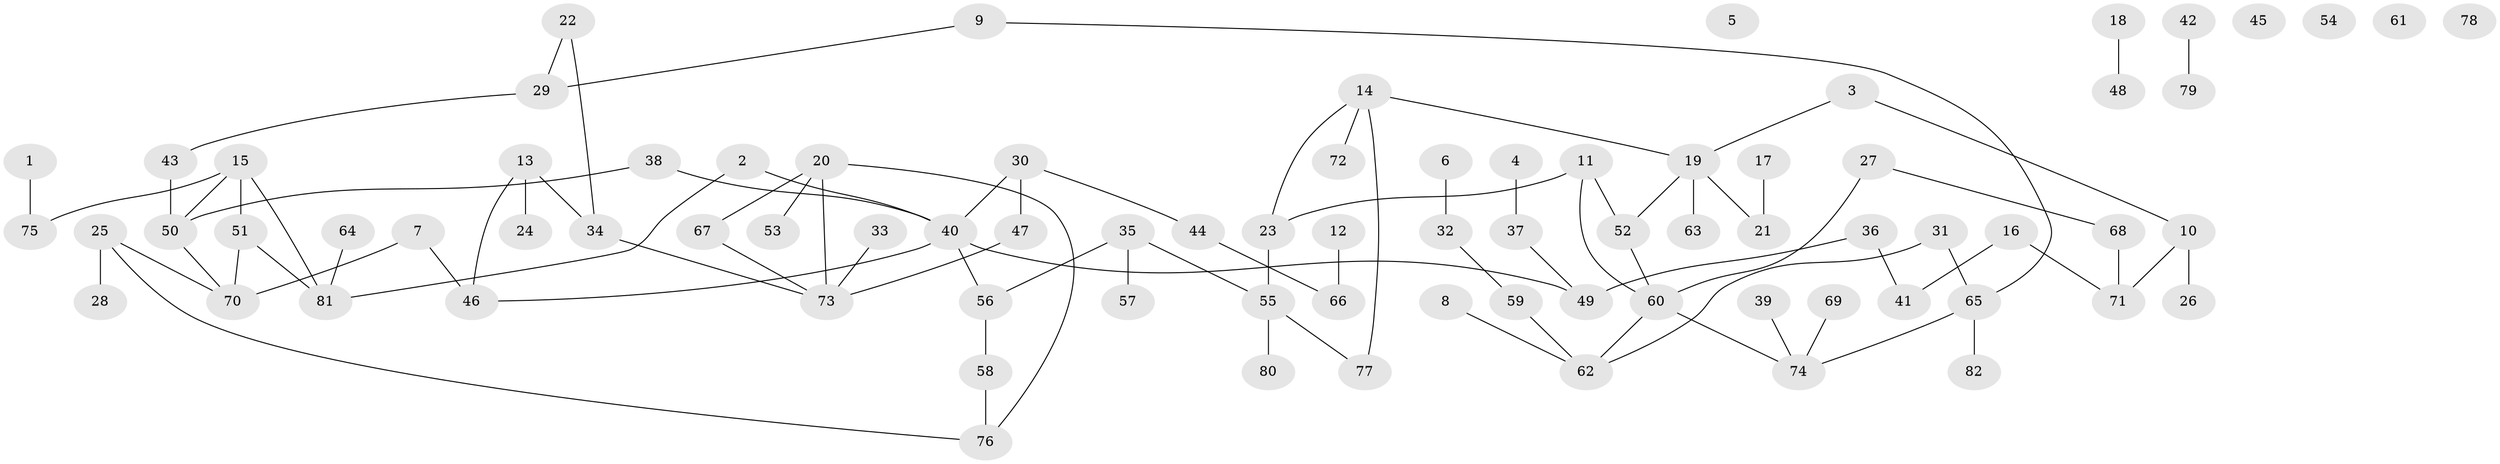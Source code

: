 // coarse degree distribution, {2: 0.3023255813953488, 4: 0.09302325581395349, 1: 0.20930232558139536, 7: 0.046511627906976744, 3: 0.32558139534883723, 5: 0.023255813953488372}
// Generated by graph-tools (version 1.1) at 2025/48/03/04/25 22:48:27]
// undirected, 82 vertices, 90 edges
graph export_dot {
  node [color=gray90,style=filled];
  1;
  2;
  3;
  4;
  5;
  6;
  7;
  8;
  9;
  10;
  11;
  12;
  13;
  14;
  15;
  16;
  17;
  18;
  19;
  20;
  21;
  22;
  23;
  24;
  25;
  26;
  27;
  28;
  29;
  30;
  31;
  32;
  33;
  34;
  35;
  36;
  37;
  38;
  39;
  40;
  41;
  42;
  43;
  44;
  45;
  46;
  47;
  48;
  49;
  50;
  51;
  52;
  53;
  54;
  55;
  56;
  57;
  58;
  59;
  60;
  61;
  62;
  63;
  64;
  65;
  66;
  67;
  68;
  69;
  70;
  71;
  72;
  73;
  74;
  75;
  76;
  77;
  78;
  79;
  80;
  81;
  82;
  1 -- 75;
  2 -- 40;
  2 -- 81;
  3 -- 10;
  3 -- 19;
  4 -- 37;
  6 -- 32;
  7 -- 46;
  7 -- 70;
  8 -- 62;
  9 -- 29;
  9 -- 65;
  10 -- 26;
  10 -- 71;
  11 -- 23;
  11 -- 52;
  11 -- 60;
  12 -- 66;
  13 -- 24;
  13 -- 34;
  13 -- 46;
  14 -- 19;
  14 -- 23;
  14 -- 72;
  14 -- 77;
  15 -- 50;
  15 -- 51;
  15 -- 75;
  15 -- 81;
  16 -- 41;
  16 -- 71;
  17 -- 21;
  18 -- 48;
  19 -- 21;
  19 -- 52;
  19 -- 63;
  20 -- 53;
  20 -- 67;
  20 -- 73;
  20 -- 76;
  22 -- 29;
  22 -- 34;
  23 -- 55;
  25 -- 28;
  25 -- 70;
  25 -- 76;
  27 -- 60;
  27 -- 68;
  29 -- 43;
  30 -- 40;
  30 -- 44;
  30 -- 47;
  31 -- 62;
  31 -- 65;
  32 -- 59;
  33 -- 73;
  34 -- 73;
  35 -- 55;
  35 -- 56;
  35 -- 57;
  36 -- 41;
  36 -- 49;
  37 -- 49;
  38 -- 40;
  38 -- 50;
  39 -- 74;
  40 -- 46;
  40 -- 49;
  40 -- 56;
  42 -- 79;
  43 -- 50;
  44 -- 66;
  47 -- 73;
  50 -- 70;
  51 -- 70;
  51 -- 81;
  52 -- 60;
  55 -- 77;
  55 -- 80;
  56 -- 58;
  58 -- 76;
  59 -- 62;
  60 -- 62;
  60 -- 74;
  64 -- 81;
  65 -- 74;
  65 -- 82;
  67 -- 73;
  68 -- 71;
  69 -- 74;
}
